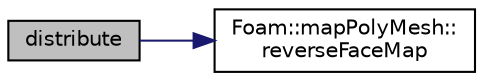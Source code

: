 digraph "distribute"
{
  bgcolor="transparent";
  edge [fontname="Helvetica",fontsize="10",labelfontname="Helvetica",labelfontsize="10"];
  node [fontname="Helvetica",fontsize="10",shape=record];
  rankdir="LR";
  Node1 [label="distribute",height=0.2,width=0.4,color="black", fillcolor="grey75", style="filled" fontcolor="black"];
  Node1 -> Node2 [color="midnightblue",fontsize="10",style="solid",fontname="Helvetica"];
  Node2 [label="Foam::mapPolyMesh::\lreverseFaceMap",height=0.2,width=0.4,color="black",URL="$classFoam_1_1mapPolyMesh.html#a58d8d04b8651eb9e33156c7d7f2dcb74",tooltip="Reverse face map. "];
}
